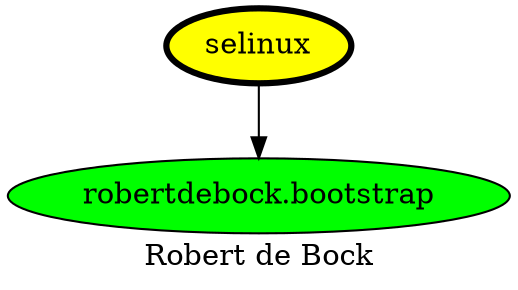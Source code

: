 digraph PhiloDilemma {
  label = "Robert de Bock" ;
  overlap=false
  {
    "selinux" [fillcolor=yellow style=filled penwidth=3]
    "robertdebock.bootstrap" [fillcolor=green style=filled]
  }
  "selinux" -> "robertdebock.bootstrap"
}
